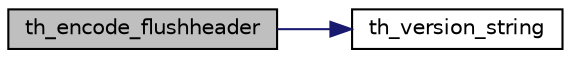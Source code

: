 digraph "th_encode_flushheader"
{
  edge [fontname="Helvetica",fontsize="10",labelfontname="Helvetica",labelfontsize="10"];
  node [fontname="Helvetica",fontsize="10",shape=record];
  rankdir="LR";
  Node1 [label="th_encode_flushheader",height=0.2,width=0.4,color="black", fillcolor="grey75", style="filled", fontcolor="black"];
  Node1 -> Node2 [color="midnightblue",fontsize="10",style="solid"];
  Node2 [label="th_version_string",height=0.2,width=0.4,color="black", fillcolor="white", style="filled",URL="$group__basefuncs.html#ga04846066738d9f2024fc9961162b2dbc"];
}

